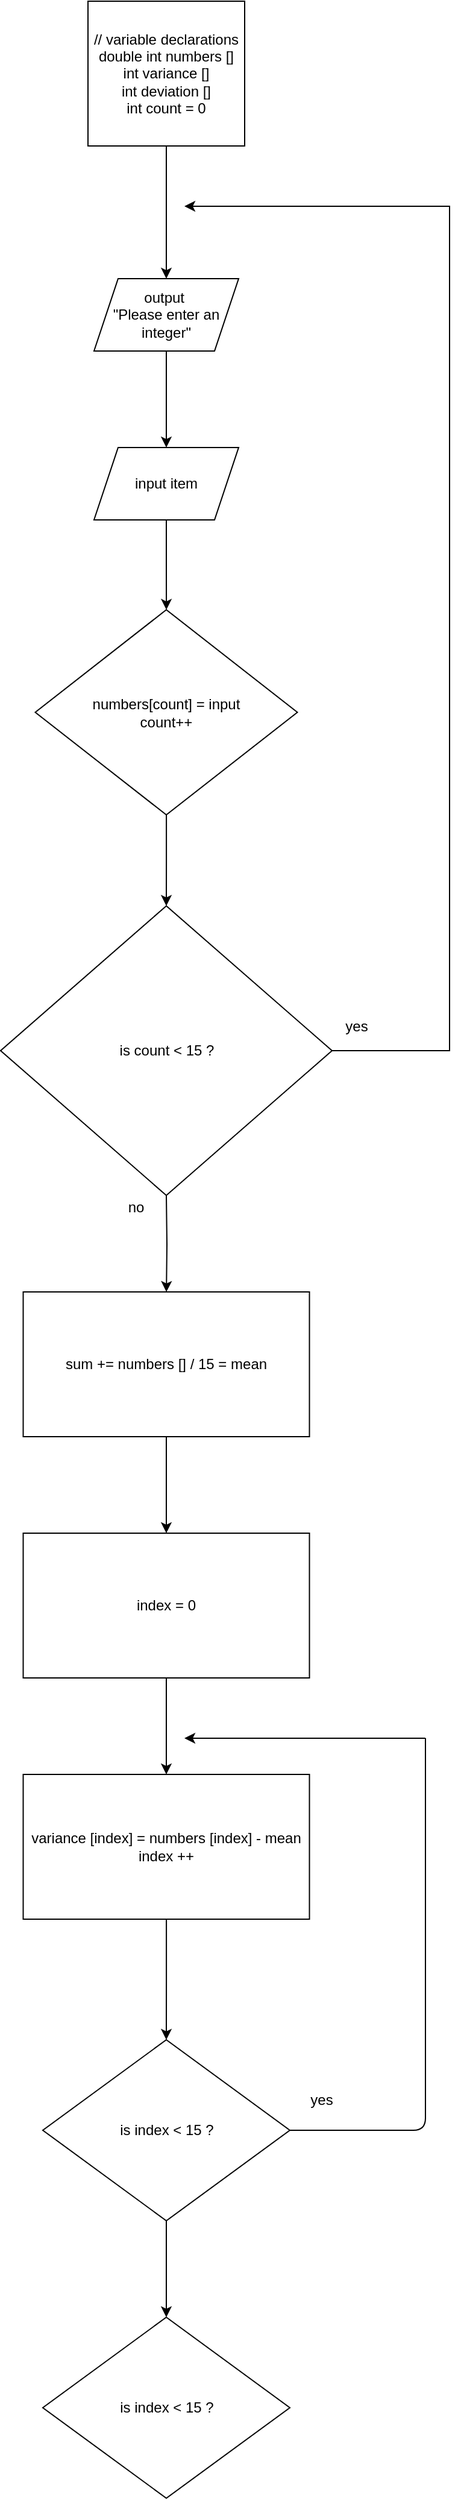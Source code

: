 <mxfile version="13.9.6" type="github">
  <diagram id="C5RBs43oDa-KdzZeNtuy" name="Page-1">
    <mxGraphModel dx="643" dy="930" grid="1" gridSize="10" guides="1" tooltips="1" connect="1" arrows="1" fold="1" page="1" pageScale="1" pageWidth="827" pageHeight="1169" math="0" shadow="0">
      <root>
        <mxCell id="WIyWlLk6GJQsqaUBKTNV-0" />
        <mxCell id="WIyWlLk6GJQsqaUBKTNV-1" parent="WIyWlLk6GJQsqaUBKTNV-0" />
        <mxCell id="s_MwcGzySPGAvET0R7tc-2" value="" style="edgeStyle=orthogonalEdgeStyle;rounded=0;orthogonalLoop=1;jettySize=auto;html=1;" edge="1" parent="WIyWlLk6GJQsqaUBKTNV-1" source="WIyWlLk6GJQsqaUBKTNV-3" target="s_MwcGzySPGAvET0R7tc-1">
          <mxGeometry relative="1" as="geometry" />
        </mxCell>
        <mxCell id="WIyWlLk6GJQsqaUBKTNV-3" value="// variable declarations&lt;br&gt;double int numbers []&lt;br&gt;int variance []&lt;br&gt;int deviation []&lt;br&gt;int count = 0" style="rectangle;whiteSpace=wrap;html=1;fontSize=12;glass=0;strokeWidth=1;shadow=0;" parent="WIyWlLk6GJQsqaUBKTNV-1" vertex="1">
          <mxGeometry x="160" y="80" width="130" height="120" as="geometry" />
        </mxCell>
        <mxCell id="s_MwcGzySPGAvET0R7tc-4" value="" style="edgeStyle=orthogonalEdgeStyle;rounded=0;orthogonalLoop=1;jettySize=auto;html=1;" edge="1" parent="WIyWlLk6GJQsqaUBKTNV-1" source="s_MwcGzySPGAvET0R7tc-1" target="s_MwcGzySPGAvET0R7tc-3">
          <mxGeometry relative="1" as="geometry" />
        </mxCell>
        <mxCell id="s_MwcGzySPGAvET0R7tc-1" value="output&amp;nbsp;&lt;br&gt;&quot;Please enter an integer&quot;" style="shape=parallelogram;perimeter=parallelogramPerimeter;whiteSpace=wrap;html=1;fixedSize=1;shadow=0;strokeWidth=1;glass=0;" vertex="1" parent="WIyWlLk6GJQsqaUBKTNV-1">
          <mxGeometry x="165" y="310" width="120" height="60" as="geometry" />
        </mxCell>
        <mxCell id="s_MwcGzySPGAvET0R7tc-6" value="" style="edgeStyle=orthogonalEdgeStyle;rounded=0;orthogonalLoop=1;jettySize=auto;html=1;" edge="1" parent="WIyWlLk6GJQsqaUBKTNV-1" source="s_MwcGzySPGAvET0R7tc-3" target="s_MwcGzySPGAvET0R7tc-5">
          <mxGeometry relative="1" as="geometry" />
        </mxCell>
        <mxCell id="s_MwcGzySPGAvET0R7tc-3" value="input item" style="shape=parallelogram;perimeter=parallelogramPerimeter;whiteSpace=wrap;html=1;fixedSize=1;shadow=0;strokeWidth=1;glass=0;" vertex="1" parent="WIyWlLk6GJQsqaUBKTNV-1">
          <mxGeometry x="165" y="450" width="120" height="60" as="geometry" />
        </mxCell>
        <mxCell id="s_MwcGzySPGAvET0R7tc-14" value="" style="edgeStyle=orthogonalEdgeStyle;rounded=0;orthogonalLoop=1;jettySize=auto;html=1;" edge="1" parent="WIyWlLk6GJQsqaUBKTNV-1" source="s_MwcGzySPGAvET0R7tc-5">
          <mxGeometry relative="1" as="geometry">
            <mxPoint x="225.0" y="830" as="targetPoint" />
          </mxGeometry>
        </mxCell>
        <mxCell id="s_MwcGzySPGAvET0R7tc-5" value="numbers[count] = input&lt;br&gt;count++" style="rhombus;whiteSpace=wrap;html=1;shadow=0;strokeWidth=1;glass=0;" vertex="1" parent="WIyWlLk6GJQsqaUBKTNV-1">
          <mxGeometry x="116.25" y="584.5" width="217.5" height="170" as="geometry" />
        </mxCell>
        <mxCell id="s_MwcGzySPGAvET0R7tc-11" value="" style="edgeStyle=orthogonalEdgeStyle;rounded=0;orthogonalLoop=1;jettySize=auto;html=1;" edge="1" parent="WIyWlLk6GJQsqaUBKTNV-1" source="s_MwcGzySPGAvET0R7tc-7">
          <mxGeometry relative="1" as="geometry">
            <mxPoint x="240" y="250" as="targetPoint" />
            <Array as="points">
              <mxPoint x="460" y="950" />
              <mxPoint x="460" y="250" />
            </Array>
          </mxGeometry>
        </mxCell>
        <mxCell id="s_MwcGzySPGAvET0R7tc-7" value="is count &amp;lt; 15 ?" style="rhombus;whiteSpace=wrap;html=1;shadow=0;strokeWidth=1;glass=0;" vertex="1" parent="WIyWlLk6GJQsqaUBKTNV-1">
          <mxGeometry x="87.5" y="830" width="275" height="240" as="geometry" />
        </mxCell>
        <mxCell id="s_MwcGzySPGAvET0R7tc-9" value="yes" style="text;html=1;strokeColor=none;fillColor=none;align=center;verticalAlign=middle;whiteSpace=wrap;rounded=0;" vertex="1" parent="WIyWlLk6GJQsqaUBKTNV-1">
          <mxGeometry x="362.5" y="920" width="40" height="20" as="geometry" />
        </mxCell>
        <mxCell id="s_MwcGzySPGAvET0R7tc-23" value="" style="edgeStyle=orthogonalEdgeStyle;rounded=0;orthogonalLoop=1;jettySize=auto;html=1;" edge="1" parent="WIyWlLk6GJQsqaUBKTNV-1" target="s_MwcGzySPGAvET0R7tc-22">
          <mxGeometry relative="1" as="geometry">
            <mxPoint x="225" y="1070" as="sourcePoint" />
          </mxGeometry>
        </mxCell>
        <mxCell id="s_MwcGzySPGAvET0R7tc-15" value="no" style="text;html=1;strokeColor=none;fillColor=none;align=center;verticalAlign=middle;whiteSpace=wrap;rounded=0;" vertex="1" parent="WIyWlLk6GJQsqaUBKTNV-1">
          <mxGeometry x="180" y="1070" width="40" height="20" as="geometry" />
        </mxCell>
        <mxCell id="s_MwcGzySPGAvET0R7tc-25" value="" style="edgeStyle=orthogonalEdgeStyle;rounded=0;orthogonalLoop=1;jettySize=auto;html=1;" edge="1" parent="WIyWlLk6GJQsqaUBKTNV-1" source="s_MwcGzySPGAvET0R7tc-22" target="s_MwcGzySPGAvET0R7tc-24">
          <mxGeometry relative="1" as="geometry" />
        </mxCell>
        <mxCell id="s_MwcGzySPGAvET0R7tc-22" value="sum += numbers [] / 15 = mean" style="rectangle;whiteSpace=wrap;html=1;shadow=0;strokeWidth=1;glass=0;" vertex="1" parent="WIyWlLk6GJQsqaUBKTNV-1">
          <mxGeometry x="106.25" y="1150" width="237.5" height="120" as="geometry" />
        </mxCell>
        <mxCell id="s_MwcGzySPGAvET0R7tc-27" value="" style="edgeStyle=orthogonalEdgeStyle;rounded=0;orthogonalLoop=1;jettySize=auto;html=1;" edge="1" parent="WIyWlLk6GJQsqaUBKTNV-1" source="s_MwcGzySPGAvET0R7tc-24" target="s_MwcGzySPGAvET0R7tc-26">
          <mxGeometry relative="1" as="geometry" />
        </mxCell>
        <mxCell id="s_MwcGzySPGAvET0R7tc-24" value="index = 0" style="rectangle;whiteSpace=wrap;html=1;shadow=0;strokeWidth=1;glass=0;" vertex="1" parent="WIyWlLk6GJQsqaUBKTNV-1">
          <mxGeometry x="106.25" y="1350" width="237.5" height="120" as="geometry" />
        </mxCell>
        <mxCell id="s_MwcGzySPGAvET0R7tc-29" value="" style="edgeStyle=orthogonalEdgeStyle;rounded=0;orthogonalLoop=1;jettySize=auto;html=1;" edge="1" parent="WIyWlLk6GJQsqaUBKTNV-1" source="s_MwcGzySPGAvET0R7tc-26" target="s_MwcGzySPGAvET0R7tc-28">
          <mxGeometry relative="1" as="geometry" />
        </mxCell>
        <mxCell id="s_MwcGzySPGAvET0R7tc-26" value="variance [index] = numbers [index] - mean&lt;br&gt;index ++" style="rectangle;whiteSpace=wrap;html=1;shadow=0;strokeWidth=1;glass=0;" vertex="1" parent="WIyWlLk6GJQsqaUBKTNV-1">
          <mxGeometry x="106.25" y="1550" width="237.5" height="120" as="geometry" />
        </mxCell>
        <mxCell id="s_MwcGzySPGAvET0R7tc-39" value="" style="edgeStyle=orthogonalEdgeStyle;rounded=0;orthogonalLoop=1;jettySize=auto;html=1;" edge="1" parent="WIyWlLk6GJQsqaUBKTNV-1" source="s_MwcGzySPGAvET0R7tc-28" target="s_MwcGzySPGAvET0R7tc-38">
          <mxGeometry relative="1" as="geometry" />
        </mxCell>
        <mxCell id="s_MwcGzySPGAvET0R7tc-28" value="is index &amp;lt; 15 ?" style="rhombus;whiteSpace=wrap;html=1;shadow=0;strokeWidth=1;glass=0;" vertex="1" parent="WIyWlLk6GJQsqaUBKTNV-1">
          <mxGeometry x="122.5" y="1770" width="205" height="150" as="geometry" />
        </mxCell>
        <mxCell id="s_MwcGzySPGAvET0R7tc-30" value="" style="endArrow=none;html=1;exitX=1;exitY=0.5;exitDx=0;exitDy=0;" edge="1" parent="WIyWlLk6GJQsqaUBKTNV-1" source="s_MwcGzySPGAvET0R7tc-28">
          <mxGeometry width="50" height="50" relative="1" as="geometry">
            <mxPoint x="370" y="1680" as="sourcePoint" />
            <mxPoint x="440" y="1520" as="targetPoint" />
            <Array as="points">
              <mxPoint x="440" y="1845" />
            </Array>
          </mxGeometry>
        </mxCell>
        <mxCell id="s_MwcGzySPGAvET0R7tc-31" value="" style="endArrow=classic;html=1;" edge="1" parent="WIyWlLk6GJQsqaUBKTNV-1">
          <mxGeometry width="50" height="50" relative="1" as="geometry">
            <mxPoint x="440" y="1520" as="sourcePoint" />
            <mxPoint x="240" y="1520" as="targetPoint" />
          </mxGeometry>
        </mxCell>
        <mxCell id="s_MwcGzySPGAvET0R7tc-32" value="yes" style="text;html=1;strokeColor=none;fillColor=none;align=center;verticalAlign=middle;whiteSpace=wrap;rounded=0;" vertex="1" parent="WIyWlLk6GJQsqaUBKTNV-1">
          <mxGeometry x="333.75" y="1810" width="40" height="20" as="geometry" />
        </mxCell>
        <mxCell id="s_MwcGzySPGAvET0R7tc-38" value="is index &amp;lt; 15 ?" style="rhombus;whiteSpace=wrap;html=1;shadow=0;strokeWidth=1;glass=0;" vertex="1" parent="WIyWlLk6GJQsqaUBKTNV-1">
          <mxGeometry x="122.5" y="2000" width="205" height="150" as="geometry" />
        </mxCell>
      </root>
    </mxGraphModel>
  </diagram>
</mxfile>
